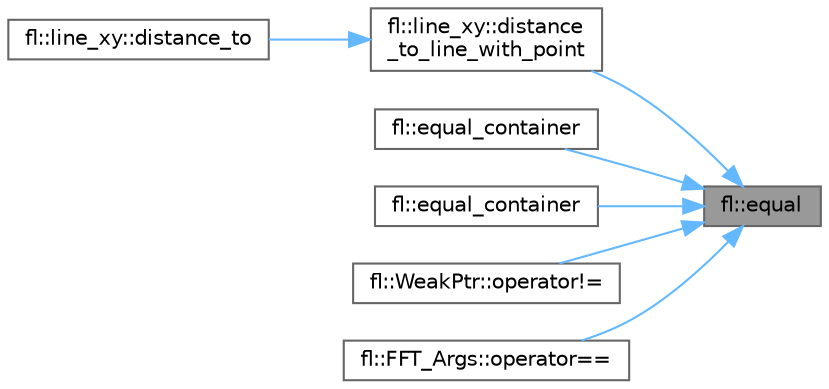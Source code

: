 digraph "fl::equal"
{
 // INTERACTIVE_SVG=YES
 // LATEX_PDF_SIZE
  bgcolor="transparent";
  edge [fontname=Helvetica,fontsize=10,labelfontname=Helvetica,labelfontsize=10];
  node [fontname=Helvetica,fontsize=10,shape=box,height=0.2,width=0.4];
  rankdir="RL";
  Node1 [id="Node000001",label="fl::equal",height=0.2,width=0.4,color="gray40", fillcolor="grey60", style="filled", fontcolor="black",tooltip=" "];
  Node1 -> Node2 [id="edge1_Node000001_Node000002",dir="back",color="steelblue1",style="solid",tooltip=" "];
  Node2 [id="Node000002",label="fl::line_xy::distance\l_to_line_with_point",height=0.2,width=0.4,color="grey40", fillcolor="white", style="filled",URL="$da/d95/structfl_1_1line__xy_a3806df0bfbbf0471d8844a503abbbfda.html#a3806df0bfbbf0471d8844a503abbbfda",tooltip=" "];
  Node2 -> Node3 [id="edge2_Node000002_Node000003",dir="back",color="steelblue1",style="solid",tooltip=" "];
  Node3 [id="Node000003",label="fl::line_xy::distance_to",height=0.2,width=0.4,color="grey40", fillcolor="white", style="filled",URL="$da/d95/structfl_1_1line__xy_adb7c1a2515135f9a766dcabfd05632da.html#adb7c1a2515135f9a766dcabfd05632da",tooltip=" "];
  Node1 -> Node4 [id="edge3_Node000001_Node000004",dir="back",color="steelblue1",style="solid",tooltip=" "];
  Node4 [id="Node000004",label="fl::equal_container",height=0.2,width=0.4,color="grey40", fillcolor="white", style="filled",URL="$d4/d36/namespacefl_ae3f6885175f5926b87cae7d18540c6ed.html#ae3f6885175f5926b87cae7d18540c6ed",tooltip=" "];
  Node1 -> Node5 [id="edge4_Node000001_Node000005",dir="back",color="steelblue1",style="solid",tooltip=" "];
  Node5 [id="Node000005",label="fl::equal_container",height=0.2,width=0.4,color="grey40", fillcolor="white", style="filled",URL="$d4/d36/namespacefl_a9049c2898eab375ed7315aa647691d26.html#a9049c2898eab375ed7315aa647691d26",tooltip=" "];
  Node1 -> Node6 [id="edge5_Node000001_Node000006",dir="back",color="steelblue1",style="solid",tooltip=" "];
  Node6 [id="Node000006",label="fl::WeakPtr::operator!=",height=0.2,width=0.4,color="grey40", fillcolor="white", style="filled",URL="$db/d77/classfl_1_1_weak_ptr_abb7765999c95f08819bfac82c69bb74f.html#abb7765999c95f08819bfac82c69bb74f",tooltip=" "];
  Node1 -> Node7 [id="edge6_Node000001_Node000007",dir="back",color="steelblue1",style="solid",tooltip=" "];
  Node7 [id="Node000007",label="fl::FFT_Args::operator==",height=0.2,width=0.4,color="grey40", fillcolor="white", style="filled",URL="$de/d63/structfl_1_1_f_f_t___args_a0d6cbfb576ae24d3b3991ef1d4d02764.html#a0d6cbfb576ae24d3b3991ef1d4d02764",tooltip=" "];
}
